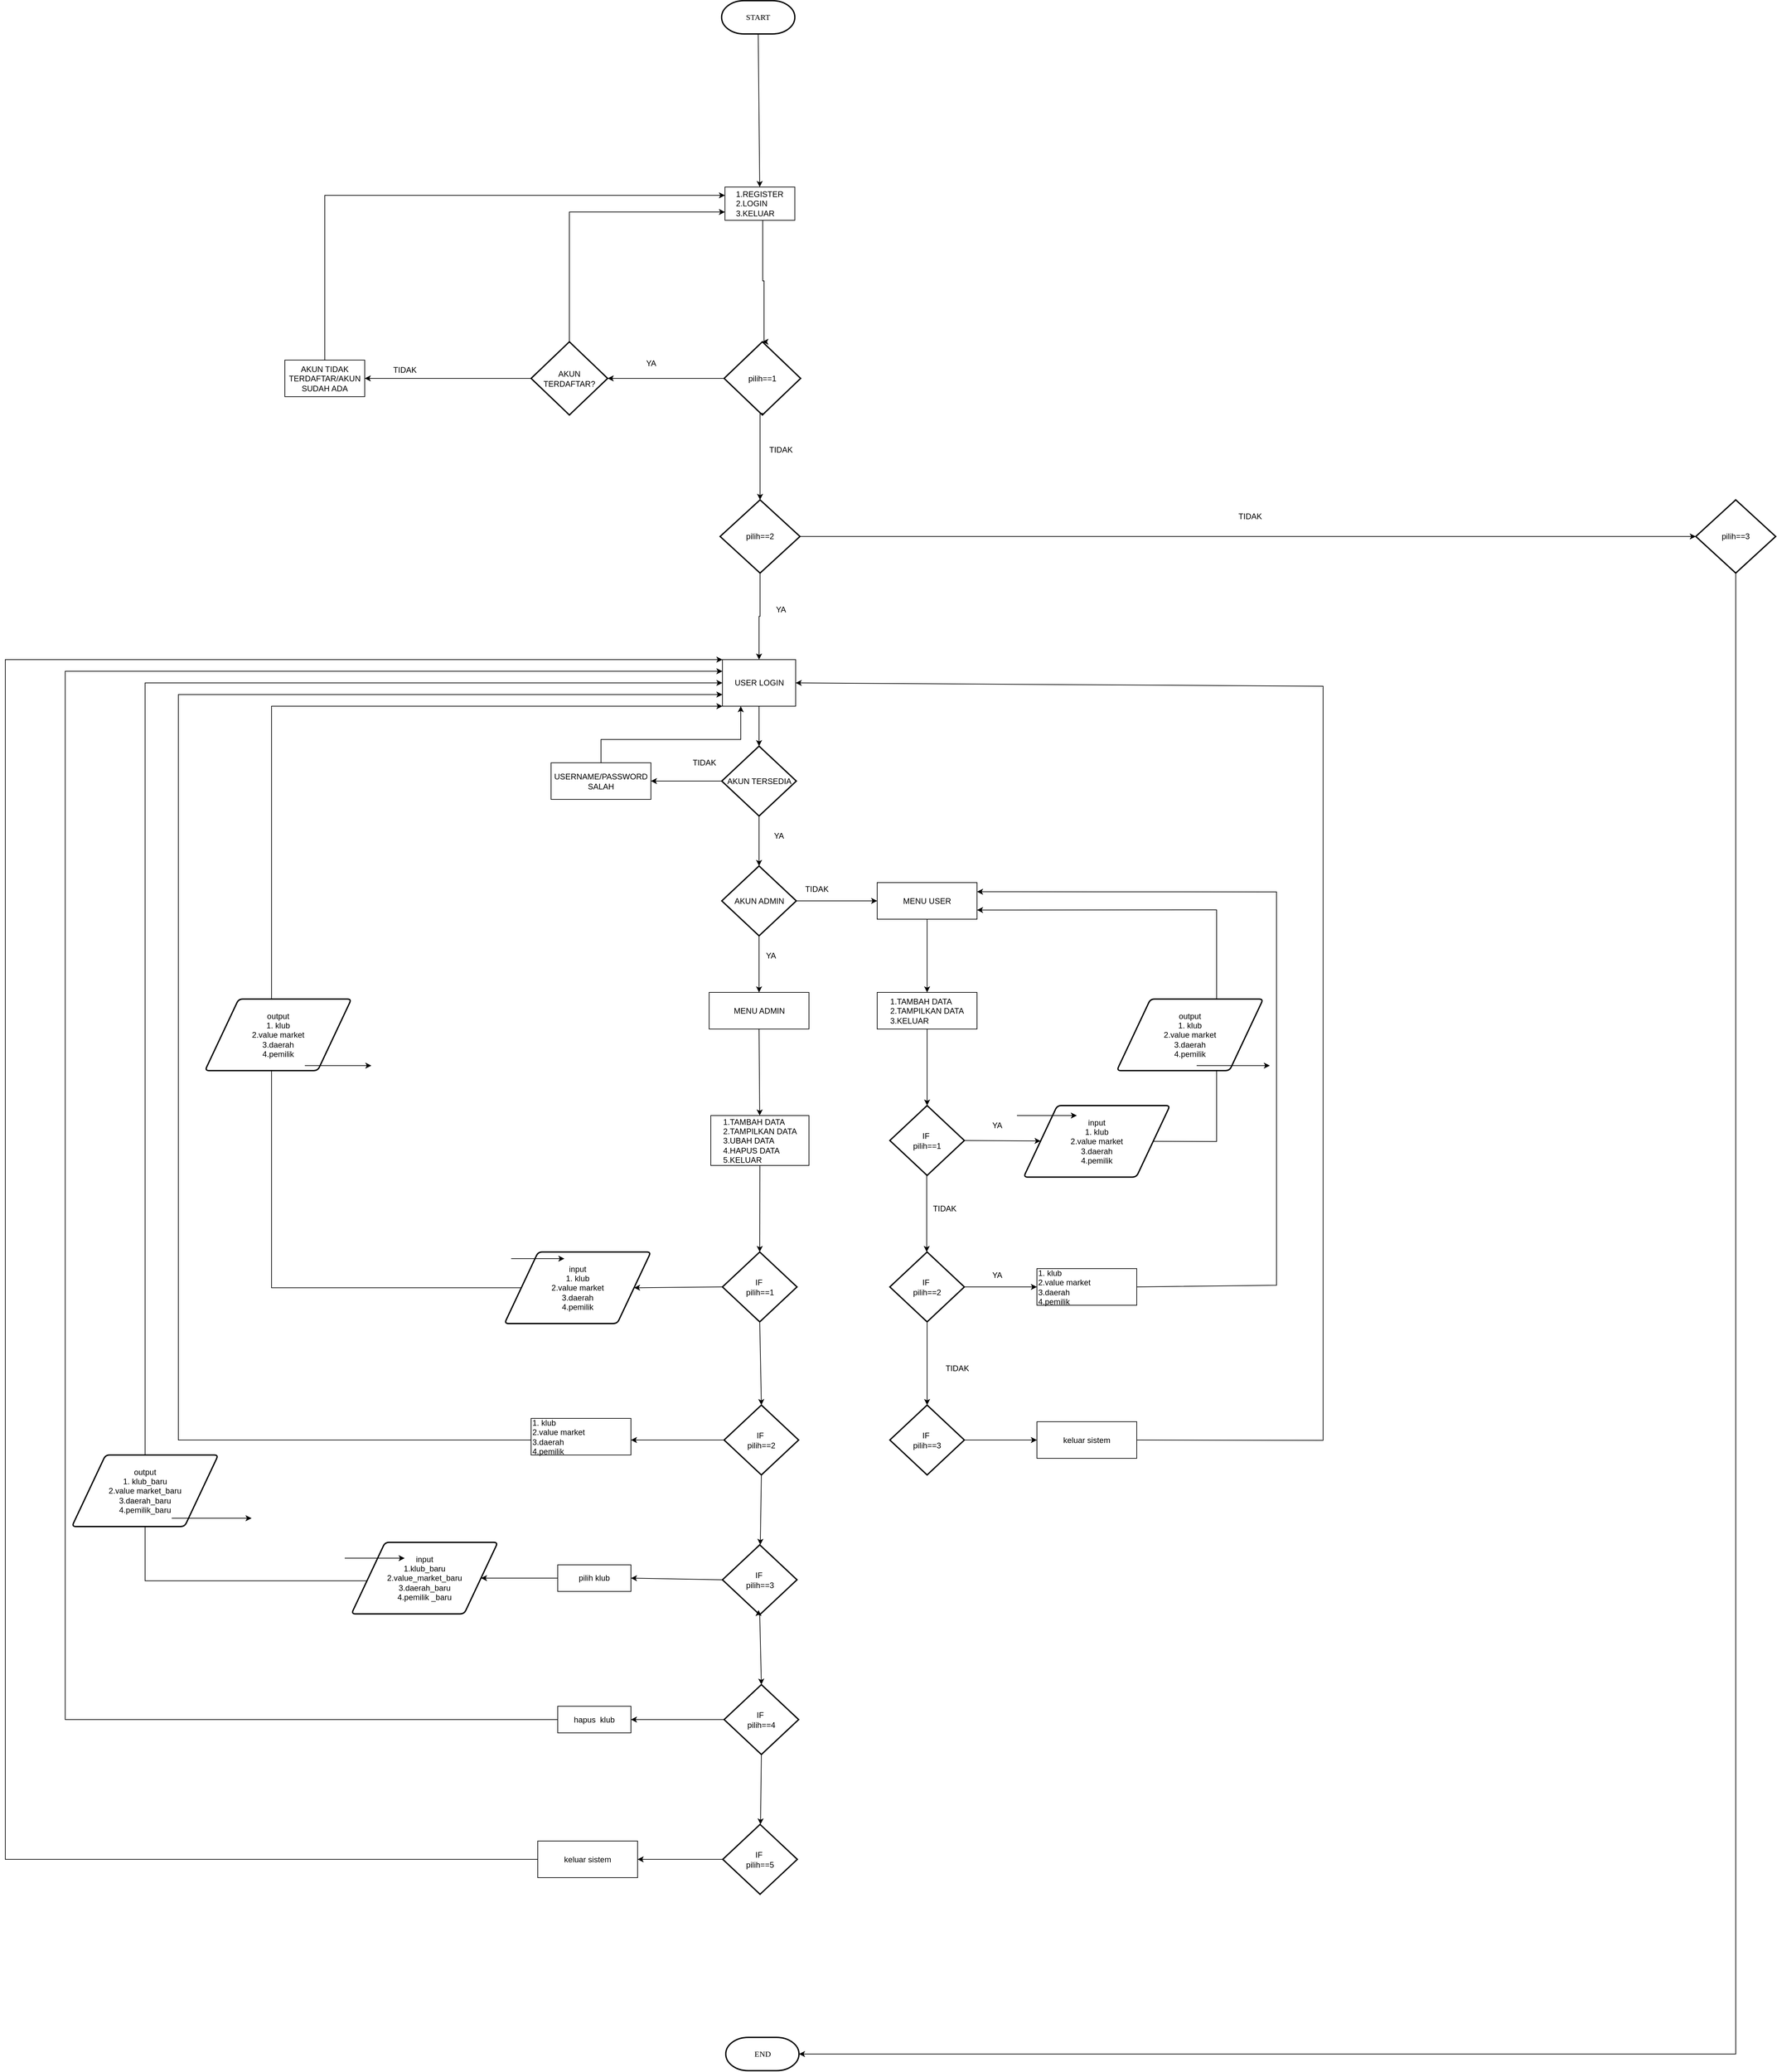 <mxfile version="20.8.16" type="device"><diagram name="Page-1" id="v0021uvxIV_KChGc3sIn"><mxGraphModel dx="3152" dy="3760" grid="1" gridSize="10" guides="1" tooltips="1" connect="1" arrows="1" fold="1" page="1" pageScale="1" pageWidth="850" pageHeight="1100" math="0" shadow="0"><root><mxCell id="0"/><mxCell id="1" parent="0"/><mxCell id="rXHbmidsyB8I2zzbeeDN-1" value="START" style="strokeWidth=2;html=1;shape=mxgraph.flowchart.terminator;whiteSpace=wrap;fontFamily=Times New Roman;" parent="1" vertex="1"><mxGeometry x="376.25" y="-1670" width="110" height="50" as="geometry"/></mxCell><mxCell id="gV-HkSjfAiAgL5ac0c7B-1" style="edgeStyle=orthogonalEdgeStyle;rounded=0;orthogonalLoop=1;jettySize=auto;html=1;exitX=0.5;exitY=1;exitDx=0;exitDy=0;entryX=0.5;entryY=0;entryDx=0;entryDy=0;entryPerimeter=0;" parent="1" source="rXHbmidsyB8I2zzbeeDN-6" target="rXHbmidsyB8I2zzbeeDN-100" edge="1"><mxGeometry relative="1" as="geometry"><Array as="points"><mxPoint x="438" y="-1340"/><mxPoint x="438" y="-1249"/><mxPoint x="440" y="-1158"/></Array></mxGeometry></mxCell><mxCell id="rXHbmidsyB8I2zzbeeDN-6" value="1.REGISTER&lt;div style=&quot;text-align: left;&quot;&gt;2.LOGIN&lt;/div&gt;&lt;div style=&quot;text-align: left;&quot;&gt;3.KELUAR&lt;/div&gt;" style="whiteSpace=wrap;html=1;" parent="1" vertex="1"><mxGeometry x="381.25" y="-1390" width="105" height="50" as="geometry"/></mxCell><mxCell id="rXHbmidsyB8I2zzbeeDN-8" value="USER LOGIN" style="whiteSpace=wrap;html=1;" parent="1" vertex="1"><mxGeometry x="377.5" y="-680" width="110" height="70" as="geometry"/></mxCell><mxCell id="rXHbmidsyB8I2zzbeeDN-9" value="" style="endArrow=classic;html=1;rounded=0;exitX=0.5;exitY=1;exitDx=0;exitDy=0;exitPerimeter=0;" parent="1" source="rXHbmidsyB8I2zzbeeDN-1" target="rXHbmidsyB8I2zzbeeDN-6" edge="1"><mxGeometry width="50" height="50" relative="1" as="geometry"><mxPoint x="490" y="-1960" as="sourcePoint"/><mxPoint x="390" y="-1000" as="targetPoint"/></mxGeometry></mxCell><mxCell id="rXHbmidsyB8I2zzbeeDN-10" value="" style="endArrow=classic;html=1;rounded=0;entryX=0.402;entryY=0.09;entryDx=0;entryDy=0;exitX=0.5;exitY=1;exitDx=0;exitDy=0;entryPerimeter=0;" parent="1" source="rXHbmidsyB8I2zzbeeDN-11" target="rXHbmidsyB8I2zzbeeDN-11" edge="1"><mxGeometry width="50" height="50" relative="1" as="geometry"><mxPoint x="400.5" y="-870" as="sourcePoint"/><mxPoint x="450.5" y="-920" as="targetPoint"/></mxGeometry></mxCell><mxCell id="4TKAlUQMHLMQeYQkOLo5-2" style="edgeStyle=orthogonalEdgeStyle;rounded=0;orthogonalLoop=1;jettySize=auto;html=1;exitX=0.5;exitY=0;exitDx=0;exitDy=0;exitPerimeter=0;entryX=0;entryY=0.75;entryDx=0;entryDy=0;" parent="1" source="rXHbmidsyB8I2zzbeeDN-11" target="rXHbmidsyB8I2zzbeeDN-6" edge="1"><mxGeometry relative="1" as="geometry"/></mxCell><mxCell id="rXHbmidsyB8I2zzbeeDN-11" value="AKUN TERDAFTAR?" style="strokeWidth=2;html=1;shape=mxgraph.flowchart.decision;whiteSpace=wrap;" parent="1" vertex="1"><mxGeometry x="90" y="-1157.5" width="115" height="110" as="geometry"/></mxCell><mxCell id="4TKAlUQMHLMQeYQkOLo5-4" style="edgeStyle=orthogonalEdgeStyle;rounded=0;orthogonalLoop=1;jettySize=auto;html=1;exitX=0.5;exitY=0;exitDx=0;exitDy=0;entryX=0;entryY=0.25;entryDx=0;entryDy=0;" parent="1" source="rXHbmidsyB8I2zzbeeDN-15" target="rXHbmidsyB8I2zzbeeDN-6" edge="1"><mxGeometry relative="1" as="geometry"/></mxCell><mxCell id="rXHbmidsyB8I2zzbeeDN-15" value="AKUN TIDAK TERDAFTAR/AKUN SUDAH ADA" style="whiteSpace=wrap;html=1;" parent="1" vertex="1"><mxGeometry x="-280" y="-1130" width="120" height="55" as="geometry"/></mxCell><mxCell id="rXHbmidsyB8I2zzbeeDN-16" value="" style="endArrow=classic;html=1;rounded=0;exitX=0;exitY=0.5;exitDx=0;exitDy=0;exitPerimeter=0;entryX=1;entryY=0.5;entryDx=0;entryDy=0;" parent="1" source="rXHbmidsyB8I2zzbeeDN-11" target="rXHbmidsyB8I2zzbeeDN-15" edge="1"><mxGeometry width="50" height="50" relative="1" as="geometry"><mxPoint x="400" y="-830" as="sourcePoint"/><mxPoint x="450" y="-880" as="targetPoint"/></mxGeometry></mxCell><mxCell id="rXHbmidsyB8I2zzbeeDN-17" value="YA" style="text;html=1;align=center;verticalAlign=middle;resizable=0;points=[];autosize=1;strokeColor=none;fillColor=none;" parent="1" vertex="1"><mxGeometry x="250" y="-1140" width="40" height="30" as="geometry"/></mxCell><mxCell id="rXHbmidsyB8I2zzbeeDN-18" value="TIDAK" style="text;html=1;align=center;verticalAlign=middle;resizable=0;points=[];autosize=1;strokeColor=none;fillColor=none;" parent="1" vertex="1"><mxGeometry x="-130" y="-1130" width="60" height="30" as="geometry"/></mxCell><mxCell id="rXHbmidsyB8I2zzbeeDN-20" value="USERNAME/PASSWORD SALAH" style="whiteSpace=wrap;html=1;" parent="1" vertex="1"><mxGeometry x="120" y="-525" width="150" height="55" as="geometry"/></mxCell><mxCell id="rXHbmidsyB8I2zzbeeDN-21" value="TIDAK" style="text;html=1;align=center;verticalAlign=middle;resizable=0;points=[];autosize=1;strokeColor=none;fillColor=none;" parent="1" vertex="1"><mxGeometry x="320" y="-540" width="60" height="30" as="geometry"/></mxCell><mxCell id="rXHbmidsyB8I2zzbeeDN-22" value="" style="endArrow=classic;html=1;rounded=0;entryX=1;entryY=0.5;entryDx=0;entryDy=0;exitX=0;exitY=0.5;exitDx=0;exitDy=0;exitPerimeter=0;" parent="1" source="rXHbmidsyB8I2zzbeeDN-23" target="rXHbmidsyB8I2zzbeeDN-20" edge="1"><mxGeometry width="50" height="50" relative="1" as="geometry"><mxPoint x="360" y="-490" as="sourcePoint"/><mxPoint x="450" y="-880" as="targetPoint"/></mxGeometry></mxCell><mxCell id="rXHbmidsyB8I2zzbeeDN-23" value="AKUN TERSEDIA" style="strokeWidth=2;html=1;shape=mxgraph.flowchart.decision;whiteSpace=wrap;" parent="1" vertex="1"><mxGeometry x="376.5" y="-550" width="112" height="105" as="geometry"/></mxCell><mxCell id="rXHbmidsyB8I2zzbeeDN-24" value="" style="endArrow=classic;html=1;rounded=0;entryX=0.5;entryY=0;entryDx=0;entryDy=0;entryPerimeter=0;exitX=0.5;exitY=1;exitDx=0;exitDy=0;" parent="1" source="rXHbmidsyB8I2zzbeeDN-8" target="rXHbmidsyB8I2zzbeeDN-23" edge="1"><mxGeometry width="50" height="50" relative="1" as="geometry"><mxPoint x="428" y="-610" as="sourcePoint"/><mxPoint x="435" y="-652" as="targetPoint"/></mxGeometry></mxCell><mxCell id="rXHbmidsyB8I2zzbeeDN-25" value="YA" style="text;html=1;align=center;verticalAlign=middle;resizable=0;points=[];autosize=1;strokeColor=none;fillColor=none;" parent="1" vertex="1"><mxGeometry x="442" y="-430" width="40" height="30" as="geometry"/></mxCell><mxCell id="rXHbmidsyB8I2zzbeeDN-26" value="" style="endArrow=classic;html=1;rounded=0;entryX=0.25;entryY=1;entryDx=0;entryDy=0;exitX=0.5;exitY=0;exitDx=0;exitDy=0;" parent="1" source="rXHbmidsyB8I2zzbeeDN-20" target="rXHbmidsyB8I2zzbeeDN-8" edge="1"><mxGeometry width="50" height="50" relative="1" as="geometry"><mxPoint x="257" y="-532" as="sourcePoint"/><mxPoint x="370" y="-650.5" as="targetPoint"/><Array as="points"><mxPoint x="195" y="-560"/><mxPoint x="405" y="-560"/></Array></mxGeometry></mxCell><mxCell id="rXHbmidsyB8I2zzbeeDN-27" value="" style="endArrow=classic;html=1;rounded=0;exitX=0.5;exitY=1;exitDx=0;exitDy=0;exitPerimeter=0;entryX=0.5;entryY=0;entryDx=0;entryDy=0;entryPerimeter=0;" parent="1" source="rXHbmidsyB8I2zzbeeDN-23" target="rXHbmidsyB8I2zzbeeDN-28" edge="1"><mxGeometry width="50" height="50" relative="1" as="geometry"><mxPoint x="438" y="-600" as="sourcePoint"/><mxPoint x="426" y="-380" as="targetPoint"/></mxGeometry></mxCell><mxCell id="rXHbmidsyB8I2zzbeeDN-28" value="AKUN ADMIN" style="strokeWidth=2;html=1;shape=mxgraph.flowchart.decision;whiteSpace=wrap;" parent="1" vertex="1"><mxGeometry x="376.5" y="-370" width="112" height="105" as="geometry"/></mxCell><mxCell id="rXHbmidsyB8I2zzbeeDN-29" value="" style="endArrow=classic;html=1;rounded=0;exitX=1;exitY=0.5;exitDx=0;exitDy=0;exitPerimeter=0;entryX=0;entryY=0.5;entryDx=0;entryDy=0;" parent="1" source="rXHbmidsyB8I2zzbeeDN-28" target="rXHbmidsyB8I2zzbeeDN-30" edge="1"><mxGeometry width="50" height="50" relative="1" as="geometry"><mxPoint x="387" y="-487" as="sourcePoint"/><mxPoint x="560" y="-320" as="targetPoint"/></mxGeometry></mxCell><mxCell id="rXHbmidsyB8I2zzbeeDN-30" value="MENU USER" style="whiteSpace=wrap;html=1;" parent="1" vertex="1"><mxGeometry x="610" y="-345" width="150" height="55" as="geometry"/></mxCell><mxCell id="rXHbmidsyB8I2zzbeeDN-31" value="&lt;div style=&quot;text-align: left;&quot;&gt;&lt;span style=&quot;background-color: initial;&quot;&gt;1.TAMBAH DATA&lt;/span&gt;&lt;/div&gt;&lt;div&gt;2.TAMPILKAN DATA&lt;/div&gt;&lt;div style=&quot;text-align: left;&quot;&gt;3.KELUAR&lt;/div&gt;" style="whiteSpace=wrap;html=1;" parent="1" vertex="1"><mxGeometry x="610" y="-180" width="150" height="55" as="geometry"/></mxCell><mxCell id="rXHbmidsyB8I2zzbeeDN-32" value="" style="endArrow=classic;html=1;rounded=0;entryX=0.5;entryY=0;entryDx=0;entryDy=0;exitX=0.5;exitY=1;exitDx=0;exitDy=0;" parent="1" source="rXHbmidsyB8I2zzbeeDN-30" target="rXHbmidsyB8I2zzbeeDN-31" edge="1"><mxGeometry width="50" height="50" relative="1" as="geometry"><mxPoint x="730" y="-250" as="sourcePoint"/><mxPoint x="750" y="-200" as="targetPoint"/></mxGeometry></mxCell><mxCell id="rXHbmidsyB8I2zzbeeDN-34" value="" style="endArrow=classic;html=1;rounded=0;exitX=0.5;exitY=1;exitDx=0;exitDy=0;exitPerimeter=0;entryX=0.5;entryY=0;entryDx=0;entryDy=0;" parent="1" source="rXHbmidsyB8I2zzbeeDN-28" target="rXHbmidsyB8I2zzbeeDN-35" edge="1"><mxGeometry width="50" height="50" relative="1" as="geometry"><mxPoint x="443" y="-435" as="sourcePoint"/><mxPoint x="443" y="-360" as="targetPoint"/></mxGeometry></mxCell><mxCell id="rXHbmidsyB8I2zzbeeDN-35" value="MENU ADMIN" style="whiteSpace=wrap;html=1;" parent="1" vertex="1"><mxGeometry x="357.5" y="-180" width="150" height="55" as="geometry"/></mxCell><mxCell id="rXHbmidsyB8I2zzbeeDN-36" value="TIDAK" style="text;html=1;align=center;verticalAlign=middle;resizable=0;points=[];autosize=1;strokeColor=none;fillColor=none;" parent="1" vertex="1"><mxGeometry x="488.5" y="-350" width="60" height="30" as="geometry"/></mxCell><mxCell id="rXHbmidsyB8I2zzbeeDN-37" value="YA" style="text;html=1;align=center;verticalAlign=middle;resizable=0;points=[];autosize=1;strokeColor=none;fillColor=none;" parent="1" vertex="1"><mxGeometry x="430" y="-250" width="40" height="30" as="geometry"/></mxCell><mxCell id="rXHbmidsyB8I2zzbeeDN-38" value="&lt;div style=&quot;text-align: left;&quot;&gt;&lt;span style=&quot;background-color: initial;&quot;&gt;1.TAMBAH DATA&lt;/span&gt;&lt;/div&gt;&lt;div&gt;2.TAMPILKAN DATA&lt;/div&gt;&lt;div style=&quot;text-align: left;&quot;&gt;3.UBAH DATA&lt;/div&gt;&lt;div style=&quot;text-align: left;&quot;&gt;4.HAPUS DATA&lt;/div&gt;&lt;div style=&quot;text-align: left;&quot;&gt;5.KELUAR&lt;/div&gt;" style="whiteSpace=wrap;html=1;" parent="1" vertex="1"><mxGeometry x="360" y="5" width="147.5" height="75" as="geometry"/></mxCell><mxCell id="rXHbmidsyB8I2zzbeeDN-39" value="" style="endArrow=classic;html=1;rounded=0;exitX=0.5;exitY=1;exitDx=0;exitDy=0;" parent="1" source="rXHbmidsyB8I2zzbeeDN-35" target="rXHbmidsyB8I2zzbeeDN-38" edge="1"><mxGeometry width="50" height="50" relative="1" as="geometry"><mxPoint x="443" y="-255" as="sourcePoint"/><mxPoint x="443" y="-170" as="targetPoint"/></mxGeometry></mxCell><mxCell id="rXHbmidsyB8I2zzbeeDN-41" value="IF&amp;nbsp;&lt;div&gt;pilih==1&lt;/div&gt;" style="strokeWidth=2;html=1;shape=mxgraph.flowchart.decision;whiteSpace=wrap;" parent="1" vertex="1"><mxGeometry x="629" y="-10" width="112" height="105" as="geometry"/></mxCell><mxCell id="rXHbmidsyB8I2zzbeeDN-43" value="" style="endArrow=classic;html=1;rounded=0;exitX=1;exitY=0.5;exitDx=0;exitDy=0;exitPerimeter=0;" parent="1" source="rXHbmidsyB8I2zzbeeDN-41" target="rXHbmidsyB8I2zzbeeDN-48" edge="1"><mxGeometry width="50" height="50" relative="1" as="geometry"><mxPoint x="741" y="-3.61" as="sourcePoint"/><mxPoint x="800" y="43" as="targetPoint"/></mxGeometry></mxCell><mxCell id="rXHbmidsyB8I2zzbeeDN-44" value="" style="endArrow=classic;html=1;rounded=0;exitX=0.5;exitY=1;exitDx=0;exitDy=0;entryX=0.5;entryY=0;entryDx=0;entryDy=0;entryPerimeter=0;" parent="1" source="rXHbmidsyB8I2zzbeeDN-31" target="rXHbmidsyB8I2zzbeeDN-41" edge="1"><mxGeometry width="50" height="50" relative="1" as="geometry"><mxPoint x="680" y="-130" as="sourcePoint"/><mxPoint x="680" y="-20" as="targetPoint"/></mxGeometry></mxCell><mxCell id="rXHbmidsyB8I2zzbeeDN-48" value="input&lt;br style=&quot;border-color: var(--border-color);&quot;&gt;1. klub&lt;br style=&quot;border-color: var(--border-color);&quot;&gt;2.value market&lt;br style=&quot;border-color: var(--border-color);&quot;&gt;3.daerah&lt;br style=&quot;border-color: var(--border-color);&quot;&gt;4.pemilik" style="shape=parallelogram;html=1;strokeWidth=2;perimeter=parallelogramPerimeter;whiteSpace=wrap;rounded=1;arcSize=12;size=0.23;align=center;" parent="1" vertex="1"><mxGeometry x="830" y="-10" width="220" height="107.5" as="geometry"/></mxCell><mxCell id="rXHbmidsyB8I2zzbeeDN-50" value="" style="endArrow=classic;html=1;rounded=0;exitX=0.5;exitY=1;exitDx=0;exitDy=0;entryX=0.5;entryY=0;entryDx=0;entryDy=0;entryPerimeter=0;" parent="1" edge="1"><mxGeometry width="50" height="50" relative="1" as="geometry"><mxPoint x="684.41" y="95" as="sourcePoint"/><mxPoint x="684.41" y="210" as="targetPoint"/></mxGeometry></mxCell><mxCell id="rXHbmidsyB8I2zzbeeDN-51" value="IF&amp;nbsp;&lt;div&gt;pilih==2&lt;/div&gt;" style="strokeWidth=2;html=1;shape=mxgraph.flowchart.decision;whiteSpace=wrap;" parent="1" vertex="1"><mxGeometry x="629" y="210" width="112" height="105" as="geometry"/></mxCell><mxCell id="rXHbmidsyB8I2zzbeeDN-52" value="1. klub&lt;br style=&quot;border-color: var(--border-color); text-align: center;&quot;&gt;&lt;span style=&quot;border-color: var(--border-color); text-align: center;&quot;&gt;2.value market&lt;/span&gt;&lt;br style=&quot;border-color: var(--border-color); text-align: center;&quot;&gt;&lt;span style=&quot;border-color: var(--border-color); text-align: center;&quot;&gt;3.daerah&lt;/span&gt;&lt;br style=&quot;border-color: var(--border-color); text-align: center;&quot;&gt;&lt;span style=&quot;border-color: var(--border-color); text-align: center;&quot;&gt;4.pemilik&lt;/span&gt;" style="whiteSpace=wrap;html=1;align=left;" parent="1" vertex="1"><mxGeometry x="850" y="235" width="150" height="55" as="geometry"/></mxCell><mxCell id="rXHbmidsyB8I2zzbeeDN-53" value="" style="endArrow=classic;html=1;rounded=0;exitX=1;exitY=0.5;exitDx=0;exitDy=0;exitPerimeter=0;entryX=0;entryY=0.5;entryDx=0;entryDy=0;" parent="1" source="rXHbmidsyB8I2zzbeeDN-51" target="rXHbmidsyB8I2zzbeeDN-52" edge="1"><mxGeometry width="50" height="50" relative="1" as="geometry"><mxPoint x="741" y="276.91" as="sourcePoint"/><mxPoint x="856" y="276.91" as="targetPoint"/></mxGeometry></mxCell><mxCell id="rXHbmidsyB8I2zzbeeDN-55" value="YA" style="text;html=1;align=center;verticalAlign=middle;resizable=0;points=[];autosize=1;strokeColor=none;fillColor=none;" parent="1" vertex="1"><mxGeometry x="770" y="5" width="40" height="30" as="geometry"/></mxCell><mxCell id="rXHbmidsyB8I2zzbeeDN-56" value="TIDAK" style="text;html=1;align=center;verticalAlign=middle;resizable=0;points=[];autosize=1;strokeColor=none;fillColor=none;" parent="1" vertex="1"><mxGeometry x="681" y="130" width="60" height="30" as="geometry"/></mxCell><mxCell id="rXHbmidsyB8I2zzbeeDN-59" value="" style="endArrow=classic;html=1;rounded=0;exitX=0.5;exitY=1;exitDx=0;exitDy=0;entryX=0.5;entryY=0;entryDx=0;entryDy=0;entryPerimeter=0;exitPerimeter=0;" parent="1" source="rXHbmidsyB8I2zzbeeDN-51" target="rXHbmidsyB8I2zzbeeDN-60" edge="1"><mxGeometry width="50" height="50" relative="1" as="geometry"><mxPoint x="684.41" y="315" as="sourcePoint"/><mxPoint x="684.41" y="430" as="targetPoint"/></mxGeometry></mxCell><mxCell id="rXHbmidsyB8I2zzbeeDN-60" value="IF&amp;nbsp;&lt;div&gt;pilih==3&lt;/div&gt;" style="strokeWidth=2;html=1;shape=mxgraph.flowchart.decision;whiteSpace=wrap;" parent="1" vertex="1"><mxGeometry x="629" y="440" width="112" height="105" as="geometry"/></mxCell><mxCell id="rXHbmidsyB8I2zzbeeDN-61" value="" style="endArrow=classic;html=1;rounded=0;exitX=1;exitY=0.5;exitDx=0;exitDy=0;exitPerimeter=0;entryX=0;entryY=0.5;entryDx=0;entryDy=0;" parent="1" source="rXHbmidsyB8I2zzbeeDN-60" target="rXHbmidsyB8I2zzbeeDN-62" edge="1"><mxGeometry width="50" height="50" relative="1" as="geometry"><mxPoint x="751" y="491.91" as="sourcePoint"/><mxPoint x="830" y="492" as="targetPoint"/></mxGeometry></mxCell><mxCell id="rXHbmidsyB8I2zzbeeDN-62" value="keluar sistem" style="whiteSpace=wrap;html=1;align=center;" parent="1" vertex="1"><mxGeometry x="850" y="465" width="150" height="55" as="geometry"/></mxCell><mxCell id="rXHbmidsyB8I2zzbeeDN-64" value="" style="endArrow=classic;html=1;rounded=0;exitX=1;exitY=0.5;exitDx=0;exitDy=0;entryX=1;entryY=0.5;entryDx=0;entryDy=0;" parent="1" source="rXHbmidsyB8I2zzbeeDN-62" target="rXHbmidsyB8I2zzbeeDN-8" edge="1"><mxGeometry width="50" height="50" relative="1" as="geometry"><mxPoint x="510" y="440" as="sourcePoint"/><mxPoint x="1100" y="-630" as="targetPoint"/><Array as="points"><mxPoint x="1280" y="493"/><mxPoint x="1280" y="-640"/></Array></mxGeometry></mxCell><mxCell id="rXHbmidsyB8I2zzbeeDN-65" value="IF&amp;nbsp;&lt;div&gt;pilih==1&lt;/div&gt;" style="strokeWidth=2;html=1;shape=mxgraph.flowchart.decision;whiteSpace=wrap;" parent="1" vertex="1"><mxGeometry x="377.5" y="210" width="112" height="105" as="geometry"/></mxCell><mxCell id="rXHbmidsyB8I2zzbeeDN-66" value="" style="endArrow=classic;html=1;rounded=0;entryX=0.5;entryY=0;entryDx=0;entryDy=0;entryPerimeter=0;exitX=0.5;exitY=1;exitDx=0;exitDy=0;" parent="1" source="rXHbmidsyB8I2zzbeeDN-38" target="rXHbmidsyB8I2zzbeeDN-65" edge="1"><mxGeometry width="50" height="50" relative="1" as="geometry"><mxPoint x="430" y="70" as="sourcePoint"/><mxPoint x="443" y="15" as="targetPoint"/></mxGeometry></mxCell><mxCell id="rXHbmidsyB8I2zzbeeDN-68" value="" style="endArrow=classic;html=1;rounded=0;entryX=0.5;entryY=0;entryDx=0;entryDy=0;entryPerimeter=0;exitX=0.5;exitY=1;exitDx=0;exitDy=0;exitPerimeter=0;" parent="1" source="rXHbmidsyB8I2zzbeeDN-65" target="rXHbmidsyB8I2zzbeeDN-69" edge="1"><mxGeometry width="50" height="50" relative="1" as="geometry"><mxPoint x="375" y="315" as="sourcePoint"/><mxPoint x="375" y="445" as="targetPoint"/></mxGeometry></mxCell><mxCell id="rXHbmidsyB8I2zzbeeDN-69" value="IF&amp;nbsp;&lt;div&gt;pilih==2&lt;/div&gt;" style="strokeWidth=2;html=1;shape=mxgraph.flowchart.decision;whiteSpace=wrap;" parent="1" vertex="1"><mxGeometry x="380" y="440" width="112" height="105" as="geometry"/></mxCell><mxCell id="rXHbmidsyB8I2zzbeeDN-70" value="IF&amp;nbsp;&lt;div&gt;pilih==3&lt;/div&gt;" style="strokeWidth=2;html=1;shape=mxgraph.flowchart.decision;whiteSpace=wrap;" parent="1" vertex="1"><mxGeometry x="377.5" y="650" width="112" height="105" as="geometry"/></mxCell><mxCell id="rXHbmidsyB8I2zzbeeDN-71" value="" style="endArrow=classic;html=1;rounded=0;exitX=0.5;exitY=1;exitDx=0;exitDy=0;exitPerimeter=0;" parent="1" source="rXHbmidsyB8I2zzbeeDN-69" target="rXHbmidsyB8I2zzbeeDN-70" edge="1"><mxGeometry width="50" height="50" relative="1" as="geometry"><mxPoint x="490" y="540" as="sourcePoint"/><mxPoint x="492" y="665" as="targetPoint"/></mxGeometry></mxCell><mxCell id="rXHbmidsyB8I2zzbeeDN-72" value="" style="endArrow=classic;html=1;rounded=0;exitX=1;exitY=0.5;exitDx=0;exitDy=0;entryX=1;entryY=0.75;entryDx=0;entryDy=0;" parent="1" source="rXHbmidsyB8I2zzbeeDN-48" target="rXHbmidsyB8I2zzbeeDN-30" edge="1"><mxGeometry width="50" height="50" relative="1" as="geometry"><mxPoint x="930" y="-110" as="sourcePoint"/><mxPoint x="820" y="-190" as="targetPoint"/><Array as="points"><mxPoint x="1120" y="44"/><mxPoint x="1120" y="-304"/></Array></mxGeometry></mxCell><mxCell id="rXHbmidsyB8I2zzbeeDN-73" value="" style="endArrow=classic;html=1;rounded=0;entryX=1;entryY=0.25;entryDx=0;entryDy=0;exitX=1;exitY=0.5;exitDx=0;exitDy=0;" parent="1" source="rXHbmidsyB8I2zzbeeDN-52" target="rXHbmidsyB8I2zzbeeDN-30" edge="1"><mxGeometry width="50" height="50" relative="1" as="geometry"><mxPoint x="1120" y="240" as="sourcePoint"/><mxPoint x="770" y="-307" as="targetPoint"/><Array as="points"><mxPoint x="1210" y="260"/><mxPoint x="1210" y="54"/><mxPoint x="1210" y="-331"/></Array></mxGeometry></mxCell><mxCell id="rXHbmidsyB8I2zzbeeDN-98" style="edgeStyle=orthogonalEdgeStyle;rounded=0;orthogonalLoop=1;jettySize=auto;html=1;exitX=0;exitY=0.5;exitDx=0;exitDy=0;entryX=0;entryY=0.75;entryDx=0;entryDy=0;" parent="1" target="rXHbmidsyB8I2zzbeeDN-8" edge="1"><mxGeometry relative="1" as="geometry"><Array as="points"><mxPoint x="-440" y="493"/><mxPoint x="-440" y="-627"/></Array><mxPoint x="90" y="492.5" as="sourcePoint"/></mxGeometry></mxCell><mxCell id="rXHbmidsyB8I2zzbeeDN-99" style="edgeStyle=orthogonalEdgeStyle;rounded=0;orthogonalLoop=1;jettySize=auto;html=1;exitX=0;exitY=0.5;exitDx=0;exitDy=0;entryX=0;entryY=1;entryDx=0;entryDy=0;" parent="1" source="rXHbmidsyB8I2zzbeeDN-74" target="rXHbmidsyB8I2zzbeeDN-8" edge="1"><mxGeometry relative="1" as="geometry"><mxPoint x="370" y="-620" as="targetPoint"/><Array as="points"><mxPoint x="-300" y="264"/><mxPoint x="-300" y="-610"/></Array></mxGeometry></mxCell><mxCell id="rXHbmidsyB8I2zzbeeDN-74" value="input&lt;br style=&quot;border-color: var(--border-color);&quot;&gt;1. klub&lt;br style=&quot;border-color: var(--border-color);&quot;&gt;2.value market&lt;br style=&quot;border-color: var(--border-color);&quot;&gt;3.daerah&lt;br style=&quot;border-color: var(--border-color);&quot;&gt;4.pemilik" style="shape=parallelogram;html=1;strokeWidth=2;perimeter=parallelogramPerimeter;whiteSpace=wrap;rounded=1;arcSize=12;size=0.23;align=center;" parent="1" vertex="1"><mxGeometry x="50" y="210" width="220" height="107.5" as="geometry"/></mxCell><mxCell id="rXHbmidsyB8I2zzbeeDN-75" value="" style="endArrow=classic;html=1;rounded=0;exitX=0;exitY=0.5;exitDx=0;exitDy=0;exitPerimeter=0;entryX=1;entryY=0.5;entryDx=0;entryDy=0;" parent="1" source="rXHbmidsyB8I2zzbeeDN-65" target="rXHbmidsyB8I2zzbeeDN-74" edge="1"><mxGeometry width="50" height="50" relative="1" as="geometry"><mxPoint x="265" y="290" as="sourcePoint"/><mxPoint x="380" y="290" as="targetPoint"/></mxGeometry></mxCell><mxCell id="rXHbmidsyB8I2zzbeeDN-77" value="" style="endArrow=classic;html=1;rounded=0;exitX=0;exitY=0.5;exitDx=0;exitDy=0;exitPerimeter=0;entryX=1;entryY=0.5;entryDx=0;entryDy=0;" parent="1" source="rXHbmidsyB8I2zzbeeDN-69" edge="1"><mxGeometry width="50" height="50" relative="1" as="geometry"><mxPoint x="388" y="450" as="sourcePoint"/><mxPoint x="240" y="492.5" as="targetPoint"/></mxGeometry></mxCell><mxCell id="gV-HkSjfAiAgL5ac0c7B-19" style="edgeStyle=orthogonalEdgeStyle;rounded=0;orthogonalLoop=1;jettySize=auto;html=1;exitX=0;exitY=0.5;exitDx=0;exitDy=0;entryX=1;entryY=0.5;entryDx=0;entryDy=0;" parent="1" source="rXHbmidsyB8I2zzbeeDN-78" target="gV-HkSjfAiAgL5ac0c7B-2" edge="1"><mxGeometry relative="1" as="geometry"/></mxCell><mxCell id="rXHbmidsyB8I2zzbeeDN-78" value="pilih klub" style="whiteSpace=wrap;html=1;align=center;" parent="1" vertex="1"><mxGeometry x="130" y="680" width="110" height="40" as="geometry"/></mxCell><mxCell id="rXHbmidsyB8I2zzbeeDN-79" value="" style="endArrow=classic;html=1;rounded=0;exitX=0;exitY=0.5;exitDx=0;exitDy=0;exitPerimeter=0;entryX=1;entryY=0.5;entryDx=0;entryDy=0;" parent="1" source="rXHbmidsyB8I2zzbeeDN-70" target="rXHbmidsyB8I2zzbeeDN-78" edge="1"><mxGeometry width="50" height="50" relative="1" as="geometry"><mxPoint x="390" y="503" as="sourcePoint"/><mxPoint x="250" y="503" as="targetPoint"/></mxGeometry></mxCell><mxCell id="rXHbmidsyB8I2zzbeeDN-97" style="edgeStyle=orthogonalEdgeStyle;rounded=0;orthogonalLoop=1;jettySize=auto;html=1;exitX=0;exitY=0.5;exitDx=0;exitDy=0;entryX=0;entryY=0.5;entryDx=0;entryDy=0;startArrow=none;" parent="1" source="gV-HkSjfAiAgL5ac0c7B-2" target="rXHbmidsyB8I2zzbeeDN-8" edge="1"><mxGeometry relative="1" as="geometry"><Array as="points"><mxPoint x="-490" y="704"/><mxPoint x="-490" y="-645"/></Array></mxGeometry></mxCell><mxCell id="rXHbmidsyB8I2zzbeeDN-87" style="edgeStyle=orthogonalEdgeStyle;rounded=0;orthogonalLoop=1;jettySize=auto;html=1;exitX=0;exitY=0.5;exitDx=0;exitDy=0;exitPerimeter=0;entryX=1;entryY=0.5;entryDx=0;entryDy=0;" parent="1" source="rXHbmidsyB8I2zzbeeDN-83" target="rXHbmidsyB8I2zzbeeDN-88" edge="1"><mxGeometry relative="1" as="geometry"><mxPoint x="250" y="912.5" as="targetPoint"/></mxGeometry></mxCell><mxCell id="rXHbmidsyB8I2zzbeeDN-83" value="IF&amp;nbsp;&lt;div&gt;pilih==4&lt;/div&gt;" style="strokeWidth=2;html=1;shape=mxgraph.flowchart.decision;whiteSpace=wrap;" parent="1" vertex="1"><mxGeometry x="380" y="860" width="112" height="105" as="geometry"/></mxCell><mxCell id="rXHbmidsyB8I2zzbeeDN-84" style="edgeStyle=orthogonalEdgeStyle;rounded=0;orthogonalLoop=1;jettySize=auto;html=1;exitX=0.5;exitY=1;exitDx=0;exitDy=0;exitPerimeter=0;entryX=0.484;entryY=0.933;entryDx=0;entryDy=0;entryPerimeter=0;" parent="1" source="rXHbmidsyB8I2zzbeeDN-70" target="rXHbmidsyB8I2zzbeeDN-70" edge="1"><mxGeometry relative="1" as="geometry"/></mxCell><mxCell id="rXHbmidsyB8I2zzbeeDN-85" value="" style="endArrow=classic;html=1;rounded=0;exitX=0.5;exitY=1;exitDx=0;exitDy=0;exitPerimeter=0;entryX=0.5;entryY=0;entryDx=0;entryDy=0;entryPerimeter=0;" parent="1" source="rXHbmidsyB8I2zzbeeDN-70" target="rXHbmidsyB8I2zzbeeDN-83" edge="1"><mxGeometry width="50" height="50" relative="1" as="geometry"><mxPoint x="40" y="830" as="sourcePoint"/><mxPoint x="90" y="780" as="targetPoint"/></mxGeometry></mxCell><mxCell id="rXHbmidsyB8I2zzbeeDN-94" style="edgeStyle=orthogonalEdgeStyle;rounded=0;orthogonalLoop=1;jettySize=auto;html=1;exitX=0;exitY=0.5;exitDx=0;exitDy=0;entryX=0;entryY=0.25;entryDx=0;entryDy=0;" parent="1" source="rXHbmidsyB8I2zzbeeDN-88" target="rXHbmidsyB8I2zzbeeDN-8" edge="1"><mxGeometry relative="1" as="geometry"><Array as="points"><mxPoint x="-610" y="913"/><mxPoint x="-610" y="-663"/></Array></mxGeometry></mxCell><mxCell id="rXHbmidsyB8I2zzbeeDN-88" value="hapus&amp;nbsp; klub" style="whiteSpace=wrap;html=1;align=center;" parent="1" vertex="1"><mxGeometry x="130" y="892.5" width="110" height="40" as="geometry"/></mxCell><mxCell id="rXHbmidsyB8I2zzbeeDN-89" value="IF&amp;nbsp;&lt;div&gt;pilih==5&lt;/div&gt;" style="strokeWidth=2;html=1;shape=mxgraph.flowchart.decision;whiteSpace=wrap;" parent="1" vertex="1"><mxGeometry x="378" y="1070" width="112" height="105" as="geometry"/></mxCell><mxCell id="rXHbmidsyB8I2zzbeeDN-90" value="" style="endArrow=classic;html=1;rounded=0;exitX=0.5;exitY=1;exitDx=0;exitDy=0;exitPerimeter=0;" parent="1" source="rXHbmidsyB8I2zzbeeDN-83" target="rXHbmidsyB8I2zzbeeDN-89" edge="1"><mxGeometry width="50" height="50" relative="1" as="geometry"><mxPoint x="444" y="765" as="sourcePoint"/><mxPoint x="446" y="870" as="targetPoint"/></mxGeometry></mxCell><mxCell id="rXHbmidsyB8I2zzbeeDN-93" style="edgeStyle=orthogonalEdgeStyle;rounded=0;orthogonalLoop=1;jettySize=auto;html=1;exitX=0;exitY=0.5;exitDx=0;exitDy=0;entryX=0;entryY=0;entryDx=0;entryDy=0;" parent="1" source="rXHbmidsyB8I2zzbeeDN-91" target="rXHbmidsyB8I2zzbeeDN-8" edge="1"><mxGeometry relative="1" as="geometry"><mxPoint x="380" y="-670" as="targetPoint"/><Array as="points"><mxPoint x="-700" y="1123"/><mxPoint x="-700" y="-680"/></Array></mxGeometry></mxCell><mxCell id="rXHbmidsyB8I2zzbeeDN-91" value="keluar sistem" style="whiteSpace=wrap;html=1;align=center;" parent="1" vertex="1"><mxGeometry x="100" y="1095" width="150" height="55" as="geometry"/></mxCell><mxCell id="rXHbmidsyB8I2zzbeeDN-92" style="edgeStyle=orthogonalEdgeStyle;rounded=0;orthogonalLoop=1;jettySize=auto;html=1;exitX=0;exitY=0.5;exitDx=0;exitDy=0;exitPerimeter=0;entryX=1;entryY=0.5;entryDx=0;entryDy=0;" parent="1" source="rXHbmidsyB8I2zzbeeDN-89" target="rXHbmidsyB8I2zzbeeDN-91" edge="1"><mxGeometry relative="1" as="geometry"><mxPoint x="390" y="923" as="sourcePoint"/><mxPoint x="250" y="923" as="targetPoint"/></mxGeometry></mxCell><mxCell id="rXHbmidsyB8I2zzbeeDN-100" value="pilih==1" style="strokeWidth=2;html=1;shape=mxgraph.flowchart.decision;whiteSpace=wrap;" parent="1" vertex="1"><mxGeometry x="380" y="-1157.5" width="115" height="110" as="geometry"/></mxCell><mxCell id="rXHbmidsyB8I2zzbeeDN-102" style="edgeStyle=orthogonalEdgeStyle;rounded=0;orthogonalLoop=1;jettySize=auto;html=1;exitX=0;exitY=0.5;exitDx=0;exitDy=0;exitPerimeter=0;entryX=1;entryY=0.5;entryDx=0;entryDy=0;entryPerimeter=0;" parent="1" source="rXHbmidsyB8I2zzbeeDN-100" target="rXHbmidsyB8I2zzbeeDN-11" edge="1"><mxGeometry relative="1" as="geometry"/></mxCell><mxCell id="rXHbmidsyB8I2zzbeeDN-109" style="edgeStyle=orthogonalEdgeStyle;rounded=0;orthogonalLoop=1;jettySize=auto;html=1;exitX=0.5;exitY=1;exitDx=0;exitDy=0;exitPerimeter=0;entryX=0.5;entryY=0;entryDx=0;entryDy=0;" parent="1" source="rXHbmidsyB8I2zzbeeDN-107" target="rXHbmidsyB8I2zzbeeDN-8" edge="1"><mxGeometry relative="1" as="geometry"/></mxCell><mxCell id="rXHbmidsyB8I2zzbeeDN-111" style="edgeStyle=orthogonalEdgeStyle;rounded=0;orthogonalLoop=1;jettySize=auto;html=1;exitX=1;exitY=0.5;exitDx=0;exitDy=0;exitPerimeter=0;entryX=0;entryY=0.5;entryDx=0;entryDy=0;entryPerimeter=0;" parent="1" source="rXHbmidsyB8I2zzbeeDN-107" target="rXHbmidsyB8I2zzbeeDN-110" edge="1"><mxGeometry relative="1" as="geometry"><mxPoint x="1370" y="-830" as="targetPoint"/></mxGeometry></mxCell><mxCell id="rXHbmidsyB8I2zzbeeDN-107" value="pilih==2" style="strokeWidth=2;html=1;shape=mxgraph.flowchart.decision;whiteSpace=wrap;" parent="1" vertex="1"><mxGeometry x="374" y="-920" width="120" height="110" as="geometry"/></mxCell><mxCell id="rXHbmidsyB8I2zzbeeDN-108" style="edgeStyle=orthogonalEdgeStyle;rounded=0;orthogonalLoop=1;jettySize=auto;html=1;exitX=0.5;exitY=1;exitDx=0;exitDy=0;exitPerimeter=0;entryX=0.5;entryY=0;entryDx=0;entryDy=0;entryPerimeter=0;" parent="1" source="rXHbmidsyB8I2zzbeeDN-100" target="rXHbmidsyB8I2zzbeeDN-107" edge="1"><mxGeometry relative="1" as="geometry"><Array as="points"><mxPoint x="434" y="-1050"/></Array></mxGeometry></mxCell><mxCell id="K6sueLuP1Ap1bfe6iMac-3" style="edgeStyle=orthogonalEdgeStyle;rounded=0;orthogonalLoop=1;jettySize=auto;html=1;exitX=0.5;exitY=1;exitDx=0;exitDy=0;exitPerimeter=0;entryX=1;entryY=0.5;entryDx=0;entryDy=0;entryPerimeter=0;" parent="1" source="rXHbmidsyB8I2zzbeeDN-110" target="rXHbmidsyB8I2zzbeeDN-112" edge="1"><mxGeometry relative="1" as="geometry"><mxPoint x="1680" y="1340" as="targetPoint"/></mxGeometry></mxCell><mxCell id="rXHbmidsyB8I2zzbeeDN-110" value="pilih==3" style="strokeWidth=2;html=1;shape=mxgraph.flowchart.decision;whiteSpace=wrap;" parent="1" vertex="1"><mxGeometry x="1840" y="-920" width="120" height="110" as="geometry"/></mxCell><mxCell id="rXHbmidsyB8I2zzbeeDN-112" value="END" style="strokeWidth=2;html=1;shape=mxgraph.flowchart.terminator;whiteSpace=wrap;fontFamily=Times New Roman;" parent="1" vertex="1"><mxGeometry x="382.5" y="1390" width="110" height="50" as="geometry"/></mxCell><mxCell id="gV-HkSjfAiAgL5ac0c7B-3" value="output&lt;br style=&quot;border-color: var(--border-color);&quot;&gt;1. klub&lt;br style=&quot;border-color: var(--border-color);&quot;&gt;2.value market&lt;br style=&quot;border-color: var(--border-color);&quot;&gt;3.daerah&lt;br style=&quot;border-color: var(--border-color);&quot;&gt;4.pemilik" style="shape=parallelogram;html=1;strokeWidth=2;perimeter=parallelogramPerimeter;whiteSpace=wrap;rounded=1;arcSize=12;size=0.23;align=center;" parent="1" vertex="1"><mxGeometry x="-400" y="-170" width="220" height="107.5" as="geometry"/></mxCell><mxCell id="gV-HkSjfAiAgL5ac0c7B-4" value="output&lt;br style=&quot;border-color: var(--border-color);&quot;&gt;1. klub&lt;br style=&quot;border-color: var(--border-color);&quot;&gt;2.value market&lt;br style=&quot;border-color: var(--border-color);&quot;&gt;3.daerah&lt;br style=&quot;border-color: var(--border-color);&quot;&gt;4.pemilik" style="shape=parallelogram;html=1;strokeWidth=2;perimeter=parallelogramPerimeter;whiteSpace=wrap;rounded=1;arcSize=12;size=0.23;align=center;" parent="1" vertex="1"><mxGeometry x="970" y="-170" width="220" height="107.5" as="geometry"/></mxCell><mxCell id="gV-HkSjfAiAgL5ac0c7B-5" value="" style="endArrow=classic;html=1;rounded=0;" parent="1" edge="1"><mxGeometry width="50" height="50" relative="1" as="geometry"><mxPoint x="820" y="5" as="sourcePoint"/><mxPoint x="910" y="5" as="targetPoint"/></mxGeometry></mxCell><mxCell id="gV-HkSjfAiAgL5ac0c7B-6" value="" style="endArrow=classic;html=1;rounded=0;" parent="1" edge="1"><mxGeometry width="50" height="50" relative="1" as="geometry"><mxPoint x="1090" y="-70" as="sourcePoint"/><mxPoint x="1200" y="-70" as="targetPoint"/></mxGeometry></mxCell><mxCell id="gV-HkSjfAiAgL5ac0c7B-10" value="" style="endArrow=classic;html=1;rounded=0;" parent="1" edge="1"><mxGeometry width="50" height="50" relative="1" as="geometry"><mxPoint x="60" y="220" as="sourcePoint"/><mxPoint x="140" y="220" as="targetPoint"/></mxGeometry></mxCell><mxCell id="gV-HkSjfAiAgL5ac0c7B-11" value="" style="endArrow=classic;html=1;rounded=0;" parent="1" edge="1"><mxGeometry width="50" height="50" relative="1" as="geometry"><mxPoint x="-250" y="-70" as="sourcePoint"/><mxPoint x="-150" y="-70" as="targetPoint"/></mxGeometry></mxCell><mxCell id="gV-HkSjfAiAgL5ac0c7B-14" value="output&lt;br style=&quot;border-color: var(--border-color);&quot;&gt;1. klub_baru&lt;br style=&quot;border-color: var(--border-color);&quot;&gt;2.value market_baru&lt;br style=&quot;border-color: var(--border-color);&quot;&gt;3.daerah_baru&lt;br style=&quot;border-color: var(--border-color);&quot;&gt;4.pemilik_baru" style="shape=parallelogram;html=1;strokeWidth=2;perimeter=parallelogramPerimeter;whiteSpace=wrap;rounded=1;arcSize=12;size=0.23;align=center;" parent="1" vertex="1"><mxGeometry x="-600" y="515" width="220" height="107.5" as="geometry"/></mxCell><mxCell id="gV-HkSjfAiAgL5ac0c7B-15" value="" style="endArrow=classic;html=1;rounded=0;" parent="1" edge="1"><mxGeometry width="50" height="50" relative="1" as="geometry"><mxPoint x="-420" y="610" as="sourcePoint"/><mxPoint x="-330" y="610" as="targetPoint"/><Array as="points"><mxPoint x="-450" y="610"/></Array></mxGeometry></mxCell><mxCell id="gV-HkSjfAiAgL5ac0c7B-2" value="input&lt;div style=&quot;&quot;&gt;1.klub_baru&lt;/div&gt;&lt;div style=&quot;&quot;&gt;2.value_market_baru&lt;/div&gt;&lt;div style=&quot;&quot;&gt;3.daerah_baru&lt;/div&gt;&lt;div style=&quot;&quot;&gt;4.pemilik _baru&lt;/div&gt;" style="shape=parallelogram;html=1;strokeWidth=2;perimeter=parallelogramPerimeter;whiteSpace=wrap;rounded=1;arcSize=12;size=0.23;align=center;" parent="1" vertex="1"><mxGeometry x="-180" y="646.25" width="220" height="107.5" as="geometry"/></mxCell><mxCell id="gV-HkSjfAiAgL5ac0c7B-17" value="&lt;span style=&quot;text-align: center;&quot;&gt;1. klub&lt;/span&gt;&lt;br style=&quot;border-color: var(--border-color); text-align: center;&quot;&gt;&lt;span style=&quot;text-align: center;&quot;&gt;2.value market&lt;/span&gt;&lt;br style=&quot;border-color: var(--border-color); text-align: center;&quot;&gt;&lt;span style=&quot;text-align: center;&quot;&gt;3.daerah&lt;/span&gt;&lt;br style=&quot;border-color: var(--border-color); text-align: center;&quot;&gt;&lt;span style=&quot;text-align: center;&quot;&gt;4.pemilik&lt;/span&gt;" style="whiteSpace=wrap;html=1;align=left;" parent="1" vertex="1"><mxGeometry x="90" y="460" width="150" height="55" as="geometry"/></mxCell><mxCell id="gV-HkSjfAiAgL5ac0c7B-20" value="TIDAK" style="text;html=1;align=center;verticalAlign=middle;resizable=0;points=[];autosize=1;strokeColor=none;fillColor=none;" parent="1" vertex="1"><mxGeometry x="435" y="-1010" width="60" height="30" as="geometry"/></mxCell><mxCell id="gV-HkSjfAiAgL5ac0c7B-21" value="YA" style="text;html=1;align=center;verticalAlign=middle;resizable=0;points=[];autosize=1;strokeColor=none;fillColor=none;" parent="1" vertex="1"><mxGeometry x="445" y="-770" width="40" height="30" as="geometry"/></mxCell><mxCell id="gV-HkSjfAiAgL5ac0c7B-22" value="TIDAK" style="text;html=1;align=center;verticalAlign=middle;resizable=0;points=[];autosize=1;strokeColor=none;fillColor=none;" parent="1" vertex="1"><mxGeometry x="1140" y="-910" width="60" height="30" as="geometry"/></mxCell><mxCell id="gV-HkSjfAiAgL5ac0c7B-23" value="TIDAK" style="text;html=1;align=center;verticalAlign=middle;resizable=0;points=[];autosize=1;strokeColor=none;fillColor=none;" parent="1" vertex="1"><mxGeometry x="700" y="370" width="60" height="30" as="geometry"/></mxCell><mxCell id="gV-HkSjfAiAgL5ac0c7B-24" value="YA" style="text;html=1;align=center;verticalAlign=middle;resizable=0;points=[];autosize=1;strokeColor=none;fillColor=none;" parent="1" vertex="1"><mxGeometry x="770" y="230" width="40" height="30" as="geometry"/></mxCell><mxCell id="4TKAlUQMHLMQeYQkOLo5-5" value="" style="endArrow=classic;html=1;rounded=0;" parent="1" edge="1"><mxGeometry width="50" height="50" relative="1" as="geometry"><mxPoint x="-190" y="670" as="sourcePoint"/><mxPoint x="-100" y="670" as="targetPoint"/><Array as="points"/></mxGeometry></mxCell></root></mxGraphModel></diagram></mxfile>